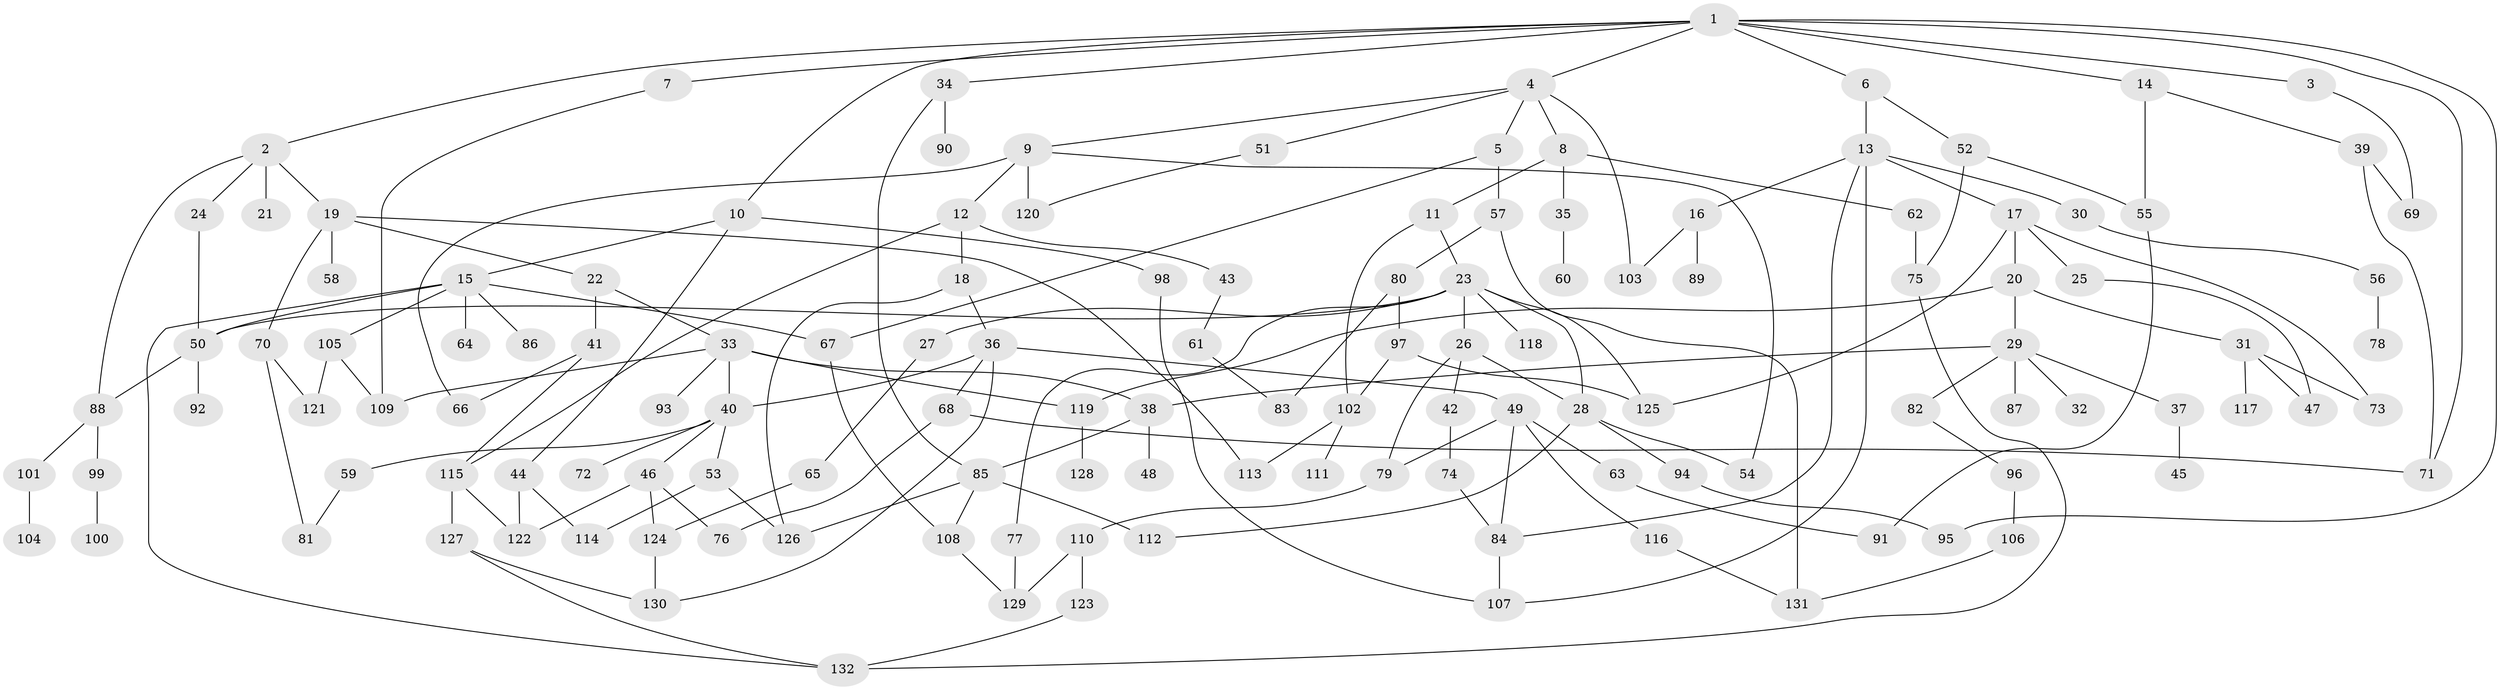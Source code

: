 // coarse degree distribution, {11: 0.010869565217391304, 5: 0.09782608695652174, 2: 0.2391304347826087, 6: 0.043478260869565216, 3: 0.21739130434782608, 4: 0.18478260869565216, 1: 0.17391304347826086, 7: 0.021739130434782608, 8: 0.010869565217391304}
// Generated by graph-tools (version 1.1) at 2025/51/02/27/25 19:51:40]
// undirected, 132 vertices, 186 edges
graph export_dot {
graph [start="1"]
  node [color=gray90,style=filled];
  1;
  2;
  3;
  4;
  5;
  6;
  7;
  8;
  9;
  10;
  11;
  12;
  13;
  14;
  15;
  16;
  17;
  18;
  19;
  20;
  21;
  22;
  23;
  24;
  25;
  26;
  27;
  28;
  29;
  30;
  31;
  32;
  33;
  34;
  35;
  36;
  37;
  38;
  39;
  40;
  41;
  42;
  43;
  44;
  45;
  46;
  47;
  48;
  49;
  50;
  51;
  52;
  53;
  54;
  55;
  56;
  57;
  58;
  59;
  60;
  61;
  62;
  63;
  64;
  65;
  66;
  67;
  68;
  69;
  70;
  71;
  72;
  73;
  74;
  75;
  76;
  77;
  78;
  79;
  80;
  81;
  82;
  83;
  84;
  85;
  86;
  87;
  88;
  89;
  90;
  91;
  92;
  93;
  94;
  95;
  96;
  97;
  98;
  99;
  100;
  101;
  102;
  103;
  104;
  105;
  106;
  107;
  108;
  109;
  110;
  111;
  112;
  113;
  114;
  115;
  116;
  117;
  118;
  119;
  120;
  121;
  122;
  123;
  124;
  125;
  126;
  127;
  128;
  129;
  130;
  131;
  132;
  1 -- 2;
  1 -- 3;
  1 -- 4;
  1 -- 6;
  1 -- 7;
  1 -- 10;
  1 -- 14;
  1 -- 34;
  1 -- 95;
  1 -- 71;
  2 -- 19;
  2 -- 21;
  2 -- 24;
  2 -- 88;
  3 -- 69;
  4 -- 5;
  4 -- 8;
  4 -- 9;
  4 -- 51;
  4 -- 103;
  5 -- 57;
  5 -- 67;
  6 -- 13;
  6 -- 52;
  7 -- 109;
  8 -- 11;
  8 -- 35;
  8 -- 62;
  9 -- 12;
  9 -- 54;
  9 -- 120;
  9 -- 66;
  10 -- 15;
  10 -- 44;
  10 -- 98;
  11 -- 23;
  11 -- 102;
  12 -- 18;
  12 -- 43;
  12 -- 115;
  13 -- 16;
  13 -- 17;
  13 -- 30;
  13 -- 84;
  13 -- 107;
  14 -- 39;
  14 -- 55;
  15 -- 64;
  15 -- 67;
  15 -- 86;
  15 -- 105;
  15 -- 50;
  15 -- 132;
  16 -- 89;
  16 -- 103;
  17 -- 20;
  17 -- 25;
  17 -- 73;
  17 -- 125;
  18 -- 36;
  18 -- 126;
  19 -- 22;
  19 -- 58;
  19 -- 70;
  19 -- 113;
  20 -- 29;
  20 -- 31;
  20 -- 119;
  22 -- 33;
  22 -- 41;
  23 -- 26;
  23 -- 27;
  23 -- 28;
  23 -- 77;
  23 -- 118;
  23 -- 125;
  23 -- 50;
  24 -- 50;
  25 -- 47;
  26 -- 42;
  26 -- 79;
  26 -- 28;
  27 -- 65;
  28 -- 94;
  28 -- 112;
  28 -- 54;
  29 -- 32;
  29 -- 37;
  29 -- 82;
  29 -- 87;
  29 -- 38;
  30 -- 56;
  31 -- 47;
  31 -- 117;
  31 -- 73;
  33 -- 38;
  33 -- 93;
  33 -- 119;
  33 -- 109;
  33 -- 40;
  34 -- 90;
  34 -- 85;
  35 -- 60;
  36 -- 40;
  36 -- 49;
  36 -- 68;
  36 -- 130;
  37 -- 45;
  38 -- 48;
  38 -- 85;
  39 -- 69;
  39 -- 71;
  40 -- 46;
  40 -- 53;
  40 -- 59;
  40 -- 72;
  41 -- 66;
  41 -- 115;
  42 -- 74;
  43 -- 61;
  44 -- 114;
  44 -- 122;
  46 -- 122;
  46 -- 76;
  46 -- 124;
  49 -- 63;
  49 -- 84;
  49 -- 116;
  49 -- 79;
  50 -- 88;
  50 -- 92;
  51 -- 120;
  52 -- 55;
  52 -- 75;
  53 -- 114;
  53 -- 126;
  55 -- 91;
  56 -- 78;
  57 -- 80;
  57 -- 131;
  59 -- 81;
  61 -- 83;
  62 -- 75;
  63 -- 91;
  65 -- 124;
  67 -- 108;
  68 -- 71;
  68 -- 76;
  70 -- 121;
  70 -- 81;
  74 -- 84;
  75 -- 132;
  77 -- 129;
  79 -- 110;
  80 -- 83;
  80 -- 97;
  82 -- 96;
  84 -- 107;
  85 -- 108;
  85 -- 112;
  85 -- 126;
  88 -- 99;
  88 -- 101;
  94 -- 95;
  96 -- 106;
  97 -- 102;
  97 -- 125;
  98 -- 107;
  99 -- 100;
  101 -- 104;
  102 -- 111;
  102 -- 113;
  105 -- 121;
  105 -- 109;
  106 -- 131;
  108 -- 129;
  110 -- 123;
  110 -- 129;
  115 -- 127;
  115 -- 122;
  116 -- 131;
  119 -- 128;
  123 -- 132;
  124 -- 130;
  127 -- 130;
  127 -- 132;
}
